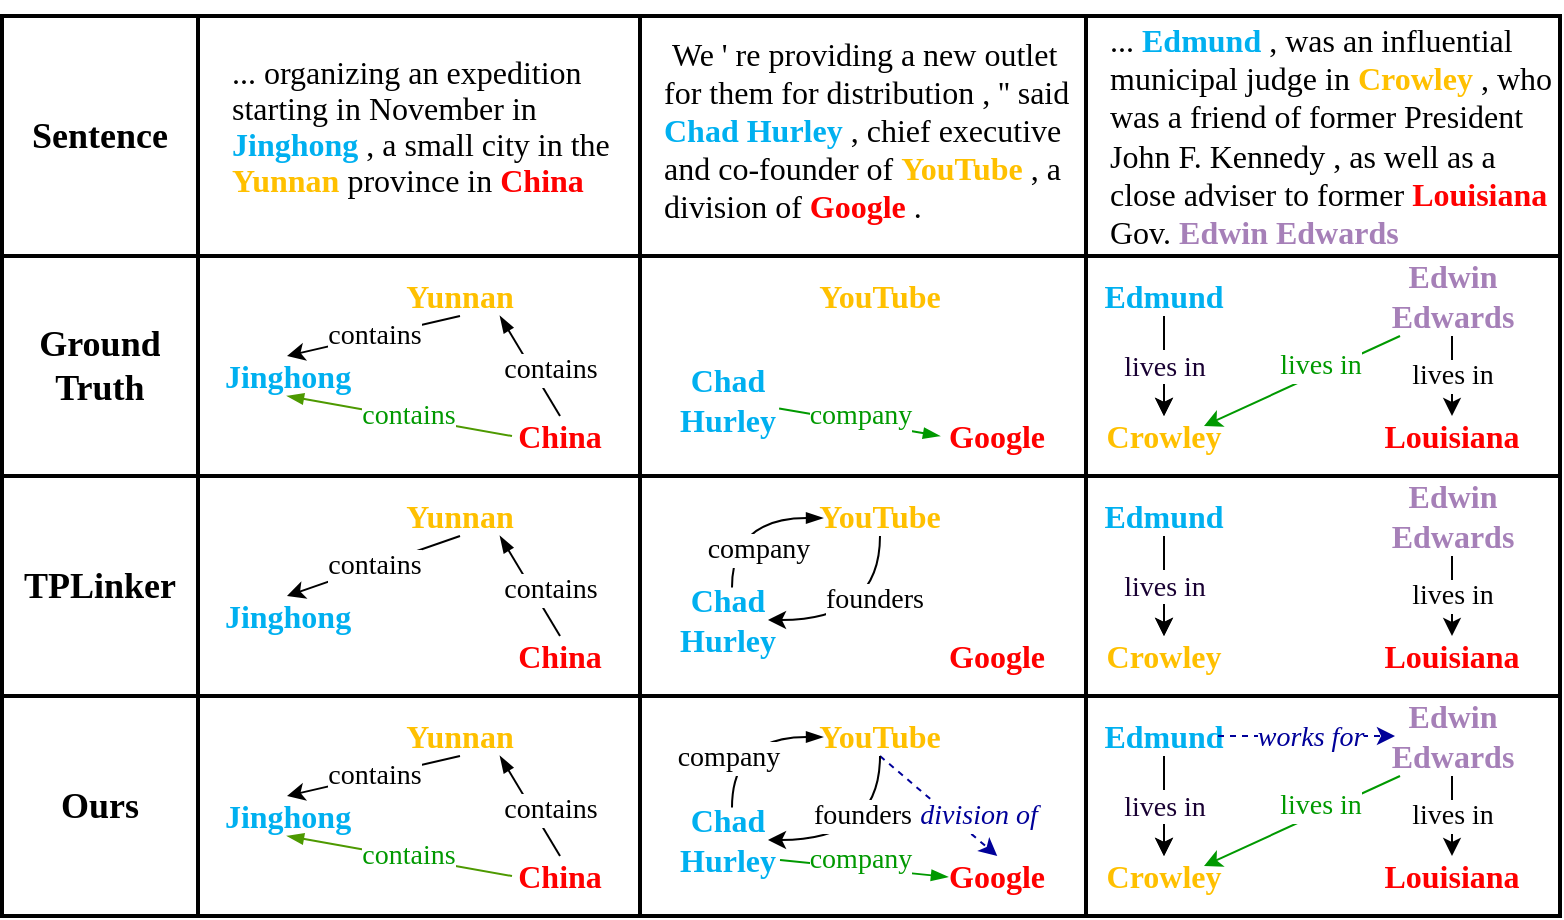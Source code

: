 <mxfile version="13.10.1" type="github">
  <diagram id="5vpmCnWidM8x6iWcZ2X5" name="Page-1">
    <mxGraphModel dx="870" dy="627" grid="1" gridSize="10" guides="1" tooltips="1" connect="1" arrows="1" fold="1" page="1" pageScale="1" pageWidth="827" pageHeight="1169" background="none" math="0" shadow="0">
      <root>
        <mxCell id="0" />
        <mxCell id="1" parent="0" />
        <mxCell id="fM8OL-0WpngBRwXDm8zp-1" value="" style="shape=table;html=1;whiteSpace=wrap;startSize=0;container=1;collapsible=0;childLayout=tableLayout;strokeWidth=2;perimeterSpacing=1;" parent="1" vertex="1">
          <mxGeometry x="31" y="30" width="779" height="450" as="geometry" />
        </mxCell>
        <mxCell id="fM8OL-0WpngBRwXDm8zp-2" value="" style="shape=partialRectangle;html=1;whiteSpace=wrap;collapsible=0;dropTarget=0;pointerEvents=0;fillColor=none;top=0;left=0;bottom=0;right=0;points=[[0,0.5],[1,0.5]];portConstraint=eastwest;spacingBottom=1;" parent="fM8OL-0WpngBRwXDm8zp-1" vertex="1">
          <mxGeometry width="779" height="120" as="geometry" />
        </mxCell>
        <mxCell id="fM8OL-0WpngBRwXDm8zp-3" value="&lt;font face=&quot;Times New Roman&quot; style=&quot;font-size: 18px&quot;&gt;&lt;b&gt;Sentence&lt;/b&gt;&lt;/font&gt;" style="shape=partialRectangle;html=1;whiteSpace=wrap;connectable=0;overflow=hidden;fillColor=none;top=0;left=0;bottom=0;right=0;" parent="fM8OL-0WpngBRwXDm8zp-2" vertex="1">
          <mxGeometry width="98" height="120" as="geometry" />
        </mxCell>
        <mxCell id="fM8OL-0WpngBRwXDm8zp-4" value="&lt;p style=&quot;line-height: normal ; margin: 0pt 0in ; text-indent: 0in ; direction: ltr ; unicode-bidi: embed ; word-break: normal ; font-size: 16px&quot;&gt;&lt;span style=&quot;font-size: 16px ; font-family: &amp;#34;times new roman&amp;#34; ; text-indent: 0in&quot;&gt;... organizing an expedition&lt;/span&gt;&lt;span style=&quot;font-family: &amp;#34;times new roman&amp;#34; ; font-size: 16px ; text-indent: 0in&quot;&gt;&amp;nbsp;&lt;br&gt;&lt;/span&gt;&lt;font style=&quot;font-size: 16px&quot; face=&quot;Times New Roman&quot;&gt;&lt;span&gt;starting in November in&amp;nbsp;&lt;br&gt;&lt;/span&gt;&lt;/font&gt;&lt;font style=&quot;font-size: 16px&quot; face=&quot;Times New Roman&quot;&gt;&lt;span style=&quot;color: rgb(0 , 176 , 240) ; font-weight: bold&quot;&gt;Jinghong&lt;/span&gt;&lt;span&gt; , a small city in the &lt;/span&gt;&lt;span style=&quot;color: rgb(255 , 192 , 0) ; font-weight: bold&quot;&gt;Yunnan&lt;/span&gt;&lt;span&gt; province in &lt;/span&gt;&lt;span style=&quot;color: red ; font-weight: bold&quot;&gt;China&lt;/span&gt;&lt;/font&gt;&lt;/p&gt;" style="shape=partialRectangle;html=1;whiteSpace=wrap;connectable=0;overflow=hidden;top=0;left=0;bottom=0;right=0;spacingLeft=15;fillColor=none;spacing=2;strokeWidth=1;align=left;spacingTop=-10;" parent="fM8OL-0WpngBRwXDm8zp-2" vertex="1">
          <mxGeometry x="98" width="221" height="120" as="geometry" />
        </mxCell>
        <mxCell id="fM8OL-0WpngBRwXDm8zp-5" value="&lt;p style=&quot;font-size: 16px&quot;&gt;&lt;span style=&quot;font-family: &amp;#34;times new roman&amp;#34;&quot;&gt;&amp;nbsp;We &#39; re providing a new outlet for them for distribution , &#39;&#39; said &lt;/span&gt;&lt;font color=&quot;#00b0f0&quot; style=&quot;font-size: 16px ; font-family: &amp;#34;times new roman&amp;#34;&quot;&gt;&lt;b&gt;Chad Hurley&lt;/b&gt;&lt;/font&gt;&lt;span style=&quot;font-family: &amp;#34;times new roman&amp;#34;&quot;&gt; , chief executive and co-founder of &lt;/span&gt;&lt;b style=&quot;font-family: &amp;#34;times new roman&amp;#34;&quot;&gt;&lt;font color=&quot;#ffc000&quot; style=&quot;font-size: 16px&quot;&gt;YouTube&lt;/font&gt;&lt;/b&gt;&lt;span style=&quot;font-family: &amp;#34;times new roman&amp;#34;&quot;&gt; , a division of &lt;/span&gt;&lt;b style=&quot;font-family: &amp;#34;times new roman&amp;#34;&quot;&gt;&lt;font color=&quot;#ff0000&quot; style=&quot;font-size: 16px&quot;&gt;Google&lt;/font&gt;&lt;/b&gt;&lt;span style=&quot;font-family: &amp;#34;times new roman&amp;#34;&quot;&gt; .&lt;/span&gt;&lt;/p&gt;" style="shape=partialRectangle;html=1;whiteSpace=wrap;connectable=0;overflow=hidden;fillColor=none;top=0;left=0;bottom=0;right=0;align=left;spacingLeft=10;spacingRight=0;spacingBottom=7;spacingTop=-9;" parent="fM8OL-0WpngBRwXDm8zp-2" vertex="1">
          <mxGeometry x="319" width="223" height="120" as="geometry" />
        </mxCell>
        <mxCell id="fM8OL-0WpngBRwXDm8zp-6" value="&lt;font face=&quot;Times New Roman&quot; style=&quot;font-size: 16px&quot;&gt;... &lt;font color=&quot;#00b0f0&quot; style=&quot;font-size: 16px&quot;&gt;&lt;b&gt;Edmund&lt;/b&gt;&lt;/font&gt; , was an influential municipal judge in &lt;b&gt;&lt;font color=&quot;#ffc000&quot; style=&quot;font-size: 16px&quot;&gt;Crowley&lt;/font&gt;&lt;/b&gt; , who was a friend of former President John F. Kennedy , as well as a close adviser to former &lt;font color=&quot;#ff0000&quot; style=&quot;font-size: 16px&quot;&gt;&lt;b&gt;Louisiana&lt;/b&gt;&lt;/font&gt; Gov. &lt;font color=&quot;#a680b8&quot; style=&quot;font-size: 16px&quot;&gt;&lt;b&gt;Edwin Edwards&lt;/b&gt;&lt;/font&gt;&lt;/font&gt;" style="shape=partialRectangle;html=1;whiteSpace=wrap;connectable=0;overflow=hidden;fillColor=none;top=0;left=0;bottom=0;right=0;align=left;spacingLeft=10;" parent="fM8OL-0WpngBRwXDm8zp-2" vertex="1">
          <mxGeometry x="542" width="237" height="120" as="geometry" />
        </mxCell>
        <mxCell id="fM8OL-0WpngBRwXDm8zp-7" value="" style="shape=partialRectangle;html=1;whiteSpace=wrap;collapsible=0;dropTarget=0;pointerEvents=0;fillColor=none;top=0;left=0;bottom=0;right=0;points=[[0,0.5],[1,0.5]];portConstraint=eastwest;" parent="fM8OL-0WpngBRwXDm8zp-1" vertex="1">
          <mxGeometry y="120" width="779" height="110" as="geometry" />
        </mxCell>
        <mxCell id="fM8OL-0WpngBRwXDm8zp-8" value="&lt;b&gt;&lt;font face=&quot;Times New Roman&quot; style=&quot;font-size: 18px&quot;&gt;Ground&lt;br&gt;Truth&lt;/font&gt;&lt;/b&gt;" style="shape=partialRectangle;html=1;whiteSpace=wrap;connectable=0;overflow=hidden;fillColor=none;top=0;left=0;bottom=0;right=0;" parent="fM8OL-0WpngBRwXDm8zp-7" vertex="1">
          <mxGeometry width="98" height="110" as="geometry" />
        </mxCell>
        <mxCell id="fM8OL-0WpngBRwXDm8zp-9" value="" style="shape=partialRectangle;html=1;whiteSpace=wrap;connectable=0;overflow=hidden;fillColor=none;top=0;left=0;bottom=0;right=0;" parent="fM8OL-0WpngBRwXDm8zp-7" vertex="1">
          <mxGeometry x="98" width="221" height="110" as="geometry" />
        </mxCell>
        <mxCell id="fM8OL-0WpngBRwXDm8zp-10" value="" style="shape=partialRectangle;html=1;whiteSpace=wrap;connectable=0;overflow=hidden;fillColor=none;top=0;left=0;bottom=0;right=0;" parent="fM8OL-0WpngBRwXDm8zp-7" vertex="1">
          <mxGeometry x="319" width="223" height="110" as="geometry" />
        </mxCell>
        <mxCell id="fM8OL-0WpngBRwXDm8zp-11" value="" style="shape=partialRectangle;html=1;whiteSpace=wrap;connectable=0;overflow=hidden;fillColor=none;top=0;left=0;bottom=0;right=0;" parent="fM8OL-0WpngBRwXDm8zp-7" vertex="1">
          <mxGeometry x="542" width="237" height="110" as="geometry" />
        </mxCell>
        <mxCell id="fM8OL-0WpngBRwXDm8zp-12" value="" style="shape=partialRectangle;html=1;whiteSpace=wrap;collapsible=0;dropTarget=0;pointerEvents=0;fillColor=none;top=0;left=0;bottom=0;right=0;points=[[0,0.5],[1,0.5]];portConstraint=eastwest;" parent="fM8OL-0WpngBRwXDm8zp-1" vertex="1">
          <mxGeometry y="230" width="779" height="110" as="geometry" />
        </mxCell>
        <mxCell id="fM8OL-0WpngBRwXDm8zp-13" value="&lt;font style=&quot;font-size: 18px&quot; face=&quot;Times New Roman&quot;&gt;&lt;b&gt;TPLinker&lt;/b&gt;&lt;/font&gt;" style="shape=partialRectangle;html=1;whiteSpace=wrap;connectable=0;overflow=hidden;fillColor=none;top=0;left=0;bottom=0;right=0;" parent="fM8OL-0WpngBRwXDm8zp-12" vertex="1">
          <mxGeometry width="98" height="110" as="geometry" />
        </mxCell>
        <mxCell id="fM8OL-0WpngBRwXDm8zp-14" value="" style="shape=partialRectangle;html=1;whiteSpace=wrap;connectable=0;overflow=hidden;fillColor=none;top=0;left=0;bottom=0;right=0;" parent="fM8OL-0WpngBRwXDm8zp-12" vertex="1">
          <mxGeometry x="98" width="221" height="110" as="geometry" />
        </mxCell>
        <mxCell id="fM8OL-0WpngBRwXDm8zp-15" value="" style="shape=partialRectangle;html=1;whiteSpace=wrap;connectable=0;overflow=hidden;fillColor=none;top=0;left=0;bottom=0;right=0;" parent="fM8OL-0WpngBRwXDm8zp-12" vertex="1">
          <mxGeometry x="319" width="223" height="110" as="geometry" />
        </mxCell>
        <mxCell id="fM8OL-0WpngBRwXDm8zp-16" value="" style="shape=partialRectangle;html=1;whiteSpace=wrap;connectable=0;overflow=hidden;fillColor=none;top=0;left=0;bottom=0;right=0;" parent="fM8OL-0WpngBRwXDm8zp-12" vertex="1">
          <mxGeometry x="542" width="237" height="110" as="geometry" />
        </mxCell>
        <mxCell id="fM8OL-0WpngBRwXDm8zp-17" value="" style="shape=partialRectangle;html=1;whiteSpace=wrap;collapsible=0;dropTarget=0;pointerEvents=0;fillColor=none;top=0;left=0;bottom=0;right=0;points=[[0,0.5],[1,0.5]];portConstraint=eastwest;" parent="fM8OL-0WpngBRwXDm8zp-1" vertex="1">
          <mxGeometry y="340" width="779" height="110" as="geometry" />
        </mxCell>
        <mxCell id="fM8OL-0WpngBRwXDm8zp-18" value="&lt;p&gt;&lt;font face=&quot;Times New Roman&quot; size=&quot;1&quot;&gt;&lt;b style=&quot;font-size: 18px&quot;&gt;Ours&lt;/b&gt;&lt;/font&gt;&lt;/p&gt;" style="shape=partialRectangle;html=1;whiteSpace=wrap;connectable=0;overflow=hidden;fillColor=none;top=0;left=0;bottom=0;right=0;" parent="fM8OL-0WpngBRwXDm8zp-17" vertex="1">
          <mxGeometry width="98" height="110" as="geometry" />
        </mxCell>
        <mxCell id="fM8OL-0WpngBRwXDm8zp-19" value="" style="shape=partialRectangle;html=1;whiteSpace=wrap;connectable=0;overflow=hidden;fillColor=none;top=0;left=0;bottom=0;right=0;" parent="fM8OL-0WpngBRwXDm8zp-17" vertex="1">
          <mxGeometry x="98" width="221" height="110" as="geometry" />
        </mxCell>
        <mxCell id="fM8OL-0WpngBRwXDm8zp-20" value="" style="shape=partialRectangle;html=1;whiteSpace=wrap;connectable=0;overflow=hidden;fillColor=none;top=0;left=0;bottom=0;right=0;" parent="fM8OL-0WpngBRwXDm8zp-17" vertex="1">
          <mxGeometry x="319" width="223" height="110" as="geometry" />
        </mxCell>
        <mxCell id="fM8OL-0WpngBRwXDm8zp-21" value="" style="shape=partialRectangle;html=1;whiteSpace=wrap;connectable=0;overflow=hidden;fillColor=none;top=0;left=0;bottom=0;right=0;" parent="fM8OL-0WpngBRwXDm8zp-17" vertex="1">
          <mxGeometry x="542" width="237" height="110" as="geometry" />
        </mxCell>
        <mxCell id="2NpfUJ0VDnkzOH738Le0-184" value="&lt;span style=&quot;color: rgb(0 , 176 , 240) ; font-family: &amp;#34;times new roman&amp;#34; ; font-weight: 700 ; text-align: left&quot;&gt;&lt;font style=&quot;font-size: 16px&quot;&gt;Chad Hurley&lt;/font&gt;&lt;/span&gt;" style="text;html=1;strokeColor=none;fillColor=none;align=center;verticalAlign=middle;whiteSpace=wrap;rounded=0;" parent="1" vertex="1">
          <mxGeometry x="374" y="322" width="40" height="20" as="geometry" />
        </mxCell>
        <mxCell id="2NpfUJ0VDnkzOH738Le0-185" value="" style="endArrow=none;html=1;startArrow=blockThin;startFill=1;endFill=0;edgeStyle=orthogonalEdgeStyle;curved=1;entryX=0.55;entryY=-0.31;entryDx=0;entryDy=0;entryPerimeter=0;exitX=-0.212;exitY=0.55;exitDx=0;exitDy=0;exitPerimeter=0;" parent="1" source="2NpfUJ0VDnkzOH738Le0-188" target="2NpfUJ0VDnkzOH738Le0-184" edge="1">
          <mxGeometry width="50" height="50" relative="1" as="geometry">
            <mxPoint x="430" y="280" as="sourcePoint" />
            <mxPoint x="386.25" y="380" as="targetPoint" />
          </mxGeometry>
        </mxCell>
        <mxCell id="2NpfUJ0VDnkzOH738Le0-186" value="&lt;font face=&quot;Times New Roman&quot; style=&quot;font-size: 14px&quot;&gt;company&lt;/font&gt;" style="edgeLabel;html=1;align=center;verticalAlign=middle;resizable=0;points=[];" parent="2NpfUJ0VDnkzOH738Le0-185" vertex="1" connectable="0">
          <mxGeometry x="0.37" y="-2" relative="1" as="geometry">
            <mxPoint x="14.98" y="6" as="offset" />
          </mxGeometry>
        </mxCell>
        <mxCell id="2NpfUJ0VDnkzOH738Le0-495" style="edgeStyle=orthogonalEdgeStyle;rounded=0;orthogonalLoop=1;jettySize=auto;html=1;exitX=0.5;exitY=1;exitDx=0;exitDy=0;entryX=1;entryY=0.5;entryDx=0;entryDy=0;strokeColor=#000000;fontFamily=Times New Roman;fontColor=#009900;curved=1;" parent="1" source="2NpfUJ0VDnkzOH738Le0-188" target="2NpfUJ0VDnkzOH738Le0-184" edge="1">
          <mxGeometry relative="1" as="geometry" />
        </mxCell>
        <mxCell id="2NpfUJ0VDnkzOH738Le0-496" value="&lt;font color=&quot;#000000&quot; style=&quot;font-size: 14px&quot;&gt;founders&lt;/font&gt;" style="edgeLabel;html=1;align=center;verticalAlign=middle;resizable=0;points=[];fontFamily=Times New Roman;fontColor=#009900;" parent="2NpfUJ0VDnkzOH738Le0-495" vertex="1" connectable="0">
          <mxGeometry x="0.151" y="-10" relative="1" as="geometry">
            <mxPoint x="11.2" as="offset" />
          </mxGeometry>
        </mxCell>
        <mxCell id="2NpfUJ0VDnkzOH738Le0-188" value="&lt;span style=&quot;color: rgb(255 , 192 , 0) ; font-family: &amp;#34;times new roman&amp;#34; ; font-weight: 700 ; text-align: left&quot;&gt;&lt;font style=&quot;font-size: 16px&quot;&gt;YouTube&lt;/font&gt;&lt;/span&gt;" style="text;html=1;strokeColor=none;fillColor=none;align=center;verticalAlign=middle;whiteSpace=wrap;rounded=0;" parent="1" vertex="1">
          <mxGeometry x="450" y="270" width="40" height="20" as="geometry" />
        </mxCell>
        <mxCell id="2NpfUJ0VDnkzOH738Le0-193" value="&lt;span style=&quot;color: rgb(255 , 0 , 0) ; font-family: &amp;#34;times new roman&amp;#34; ; font-weight: 700 ; text-align: left&quot;&gt;&lt;font style=&quot;font-size: 16px&quot;&gt;Google&lt;/font&gt;&lt;/span&gt;" style="text;html=1;strokeColor=none;fillColor=none;align=center;verticalAlign=middle;whiteSpace=wrap;rounded=0;" parent="1" vertex="1">
          <mxGeometry x="510" y="340" width="37.25" height="20" as="geometry" />
        </mxCell>
        <mxCell id="2NpfUJ0VDnkzOH738Le0-368" value="&lt;font size=&quot;1&quot;&gt;&lt;i style=&quot;font-size: 14px&quot;&gt;division of&lt;/i&gt;&lt;/font&gt;" style="rounded=0;orthogonalLoop=1;jettySize=auto;html=1;exitX=0.5;exitY=1;exitDx=0;exitDy=0;entryX=0.5;entryY=0;entryDx=0;entryDy=0;fontFamily=Times New Roman;dashed=1;strokeColor=#000099;fontColor=#000099;" parent="1" source="wmKxRn-xDmoYcVnPfhUS-15" target="2NpfUJ0VDnkzOH738Le0-381" edge="1">
          <mxGeometry x="0.493" y="10" relative="1" as="geometry">
            <mxPoint x="470" y="400" as="sourcePoint" />
            <mxPoint x="-1" as="offset" />
          </mxGeometry>
        </mxCell>
        <mxCell id="2NpfUJ0VDnkzOH738Le0-379" value="" style="endArrow=none;html=1;startArrow=blockThin;startFill=1;endFill=0;rounded=1;exitX=-0.161;exitY=0.525;exitDx=0;exitDy=0;exitPerimeter=0;strokeColor=#009900;" parent="1" source="2NpfUJ0VDnkzOH738Le0-381" edge="1">
          <mxGeometry width="50" height="50" relative="1" as="geometry">
            <mxPoint x="511" y="510" as="sourcePoint" />
            <mxPoint x="420" y="452" as="targetPoint" />
          </mxGeometry>
        </mxCell>
        <mxCell id="2NpfUJ0VDnkzOH738Le0-380" value="&lt;font face=&quot;Times New Roman&quot; color=&quot;#009900&quot; style=&quot;font-size: 14px&quot;&gt;company&lt;/font&gt;" style="edgeLabel;html=1;align=center;verticalAlign=middle;resizable=0;points=[];fontColor=#000000;" parent="2NpfUJ0VDnkzOH738Le0-379" vertex="1" connectable="0">
          <mxGeometry x="0.257" y="-4" relative="1" as="geometry">
            <mxPoint x="8.33" y="0.82" as="offset" />
          </mxGeometry>
        </mxCell>
        <mxCell id="2NpfUJ0VDnkzOH738Le0-381" value="&lt;span style=&quot;color: rgb(255 , 0 , 0) ; font-family: &amp;#34;times new roman&amp;#34; ; font-weight: 700 ; text-align: left&quot;&gt;&lt;font style=&quot;font-size: 16px&quot;&gt;Google&lt;/font&gt;&lt;/span&gt;" style="text;html=1;strokeColor=none;fillColor=none;align=center;verticalAlign=middle;whiteSpace=wrap;rounded=0;" parent="1" vertex="1">
          <mxGeometry x="510" y="450" width="37.25" height="20" as="geometry" />
        </mxCell>
        <mxCell id="2NpfUJ0VDnkzOH738Le0-391" value="&lt;span style=&quot;color: rgb(0 , 176 , 240) ; font-family: &amp;#34;times new roman&amp;#34; ; font-weight: 700 ; text-align: left&quot;&gt;&lt;font style=&quot;font-size: 16px&quot;&gt;Chad Hurley&lt;/font&gt;&lt;/span&gt;" style="text;html=1;strokeColor=none;fillColor=none;align=center;verticalAlign=middle;whiteSpace=wrap;rounded=0;" parent="1" vertex="1">
          <mxGeometry x="374" y="212" width="40" height="20" as="geometry" />
        </mxCell>
        <mxCell id="2NpfUJ0VDnkzOH738Le0-392" value="&lt;span style=&quot;color: rgb(255 , 192 , 0) ; font-family: &amp;#34;times new roman&amp;#34; ; font-weight: 700 ; text-align: left&quot;&gt;&lt;font style=&quot;font-size: 16px&quot;&gt;YouTube&lt;/font&gt;&lt;/span&gt;" style="text;html=1;strokeColor=none;fillColor=none;align=center;verticalAlign=middle;whiteSpace=wrap;rounded=0;" parent="1" vertex="1">
          <mxGeometry x="450" y="160" width="40" height="20" as="geometry" />
        </mxCell>
        <mxCell id="2NpfUJ0VDnkzOH738Le0-393" value="" style="endArrow=none;html=1;startArrow=blockThin;startFill=1;endFill=0;rounded=1;strokeColor=#009900;entryX=1.139;entryY=0.715;entryDx=0;entryDy=0;entryPerimeter=0;" parent="1" target="2NpfUJ0VDnkzOH738Le0-391" edge="1">
          <mxGeometry width="50" height="50" relative="1" as="geometry">
            <mxPoint x="500" y="240" as="sourcePoint" />
            <mxPoint x="400" y="302" as="targetPoint" />
          </mxGeometry>
        </mxCell>
        <mxCell id="2NpfUJ0VDnkzOH738Le0-394" value="&lt;font face=&quot;Times New Roman&quot; color=&quot;#009900&quot; style=&quot;font-size: 14px&quot;&gt;company&lt;/font&gt;" style="edgeLabel;html=1;align=center;verticalAlign=middle;resizable=0;points=[];fontColor=#000000;" parent="2NpfUJ0VDnkzOH738Le0-393" vertex="1" connectable="0">
          <mxGeometry x="0.257" y="-4" relative="1" as="geometry">
            <mxPoint x="9.75" y="1.9" as="offset" />
          </mxGeometry>
        </mxCell>
        <mxCell id="2NpfUJ0VDnkzOH738Le0-395" value="&lt;span style=&quot;color: rgb(255 , 0 , 0) ; font-family: &amp;#34;times new roman&amp;#34; ; font-weight: 700 ; text-align: left&quot;&gt;&lt;font style=&quot;font-size: 16px&quot;&gt;Google&lt;/font&gt;&lt;/span&gt;" style="text;html=1;strokeColor=none;fillColor=none;align=center;verticalAlign=middle;whiteSpace=wrap;rounded=0;" parent="1" vertex="1">
          <mxGeometry x="510" y="230" width="37.25" height="20" as="geometry" />
        </mxCell>
        <mxCell id="2NpfUJ0VDnkzOH738Le0-404" value="&lt;span style=&quot;color: rgb(0 , 176 , 240) ; font-family: &amp;#34;times new roman&amp;#34; ; font-weight: 700 ; text-align: left&quot;&gt;&lt;font style=&quot;font-size: 16px&quot;&gt;Jinghong&lt;/font&gt;&lt;/span&gt;" style="text;html=1;strokeColor=none;fillColor=none;align=center;verticalAlign=middle;whiteSpace=wrap;rounded=0;" parent="1" vertex="1">
          <mxGeometry x="153.5" y="200" width="40" height="20" as="geometry" />
        </mxCell>
        <mxCell id="2NpfUJ0VDnkzOH738Le0-416" value="&lt;font color=&quot;#000000&quot; style=&quot;font-size: 14px&quot;&gt;contains&lt;/font&gt;" style="rounded=0;orthogonalLoop=1;jettySize=auto;html=1;exitX=0.5;exitY=1;exitDx=0;exitDy=0;entryX=0.5;entryY=0;entryDx=0;entryDy=0;fontFamily=Times New Roman;fontColor=#009900;" parent="1" source="2NpfUJ0VDnkzOH738Le0-407" target="2NpfUJ0VDnkzOH738Le0-404" edge="1">
          <mxGeometry relative="1" as="geometry" />
        </mxCell>
        <mxCell id="2NpfUJ0VDnkzOH738Le0-407" value="&lt;span style=&quot;color: rgb(255 , 192 , 0) ; font-family: &amp;#34;times new roman&amp;#34; ; font-weight: 700 ; text-align: left&quot;&gt;&lt;font style=&quot;font-size: 16px&quot;&gt;Yunnan&lt;/font&gt;&lt;/span&gt;" style="text;html=1;strokeColor=none;fillColor=none;align=center;verticalAlign=middle;whiteSpace=wrap;rounded=0;fontSize=14;" parent="1" vertex="1">
          <mxGeometry x="240" y="160" width="40" height="20" as="geometry" />
        </mxCell>
        <mxCell id="2NpfUJ0VDnkzOH738Le0-408" value="" style="endArrow=none;html=1;startArrow=blockThin;startFill=1;endFill=0;rounded=1;exitX=1;exitY=1;exitDx=0;exitDy=0;entryX=0.5;entryY=0;entryDx=0;entryDy=0;" parent="1" source="2NpfUJ0VDnkzOH738Le0-407" target="2NpfUJ0VDnkzOH738Le0-410" edge="1">
          <mxGeometry width="50" height="50" relative="1" as="geometry">
            <mxPoint x="255.25" y="260" as="sourcePoint" />
            <mxPoint x="305.25" y="210" as="targetPoint" />
          </mxGeometry>
        </mxCell>
        <mxCell id="2NpfUJ0VDnkzOH738Le0-409" value="&lt;font face=&quot;Times New Roman&quot; style=&quot;font-size: 14px&quot;&gt;contains&lt;/font&gt;" style="edgeLabel;html=1;align=center;verticalAlign=middle;resizable=0;points=[];" parent="2NpfUJ0VDnkzOH738Le0-408" vertex="1" connectable="0">
          <mxGeometry x="0.223" y="8" relative="1" as="geometry">
            <mxPoint as="offset" />
          </mxGeometry>
        </mxCell>
        <mxCell id="2NpfUJ0VDnkzOH738Le0-410" value="&lt;span style=&quot;color: rgb(255 , 0 , 0) ; font-family: &amp;#34;times new roman&amp;#34; ; font-weight: 700 ; text-align: left&quot;&gt;&lt;font style=&quot;font-size: 16px&quot;&gt;China&lt;/font&gt;&lt;/span&gt;" style="text;html=1;strokeColor=none;fillColor=none;align=center;verticalAlign=middle;whiteSpace=wrap;rounded=0;" parent="1" vertex="1">
          <mxGeometry x="290" y="230" width="40" height="20" as="geometry" />
        </mxCell>
        <mxCell id="2NpfUJ0VDnkzOH738Le0-428" value="" style="shape=partialRectangle;html=1;whiteSpace=wrap;connectable=0;overflow=hidden;fillColor=none;top=0;left=0;bottom=0;right=0;" parent="1" vertex="1">
          <mxGeometry x="36.75" y="275" width="98" height="115" as="geometry" />
        </mxCell>
        <mxCell id="2NpfUJ0VDnkzOH738Le0-477" value="&lt;span style=&quot;color: rgb(0 , 176 , 240) ; font-family: &amp;#34;times new roman&amp;#34; ; font-weight: 700 ; text-align: left&quot;&gt;&lt;font style=&quot;font-size: 16px&quot;&gt;Jinghong&lt;/font&gt;&lt;/span&gt;" style="text;html=1;strokeColor=none;fillColor=none;align=center;verticalAlign=middle;whiteSpace=wrap;rounded=0;" parent="1" vertex="1">
          <mxGeometry x="153.5" y="420" width="40" height="20" as="geometry" />
        </mxCell>
        <mxCell id="2NpfUJ0VDnkzOH738Le0-478" value="&lt;font color=&quot;#000000&quot; style=&quot;font-size: 14px&quot;&gt;contains&lt;/font&gt;" style="rounded=0;orthogonalLoop=1;jettySize=auto;html=1;exitX=0.5;exitY=1;exitDx=0;exitDy=0;entryX=0.5;entryY=0;entryDx=0;entryDy=0;fontFamily=Times New Roman;fontColor=#009900;" parent="1" source="2NpfUJ0VDnkzOH738Le0-479" target="2NpfUJ0VDnkzOH738Le0-477" edge="1">
          <mxGeometry relative="1" as="geometry" />
        </mxCell>
        <mxCell id="2NpfUJ0VDnkzOH738Le0-479" value="&lt;span style=&quot;color: rgb(255 , 192 , 0) ; font-family: &amp;#34;times new roman&amp;#34; ; font-weight: 700 ; text-align: left&quot;&gt;&lt;font style=&quot;font-size: 16px&quot;&gt;Yunnan&lt;/font&gt;&lt;/span&gt;" style="text;html=1;strokeColor=none;fillColor=none;align=center;verticalAlign=middle;whiteSpace=wrap;rounded=0;" parent="1" vertex="1">
          <mxGeometry x="240" y="380" width="40" height="20" as="geometry" />
        </mxCell>
        <mxCell id="2NpfUJ0VDnkzOH738Le0-480" value="" style="endArrow=none;html=1;startArrow=blockThin;startFill=1;endFill=0;rounded=1;exitX=1;exitY=1;exitDx=0;exitDy=0;entryX=0.5;entryY=0;entryDx=0;entryDy=0;" parent="1" source="2NpfUJ0VDnkzOH738Le0-479" target="2NpfUJ0VDnkzOH738Le0-482" edge="1">
          <mxGeometry width="50" height="50" relative="1" as="geometry">
            <mxPoint x="255.25" y="490" as="sourcePoint" />
            <mxPoint x="305.25" y="440" as="targetPoint" />
          </mxGeometry>
        </mxCell>
        <mxCell id="2NpfUJ0VDnkzOH738Le0-481" value="&lt;font face=&quot;Times New Roman&quot; style=&quot;font-size: 14px&quot;&gt;contains&lt;/font&gt;" style="edgeLabel;html=1;align=center;verticalAlign=middle;resizable=0;points=[];" parent="2NpfUJ0VDnkzOH738Le0-480" vertex="1" connectable="0">
          <mxGeometry x="0.223" y="8" relative="1" as="geometry">
            <mxPoint as="offset" />
          </mxGeometry>
        </mxCell>
        <mxCell id="2NpfUJ0VDnkzOH738Le0-482" value="&lt;span style=&quot;color: rgb(255 , 0 , 0) ; font-family: &amp;#34;times new roman&amp;#34; ; font-weight: 700 ; text-align: left&quot;&gt;&lt;font style=&quot;font-size: 16px&quot;&gt;China&lt;/font&gt;&lt;/span&gt;" style="text;html=1;strokeColor=none;fillColor=none;align=center;verticalAlign=middle;whiteSpace=wrap;rounded=0;" parent="1" vertex="1">
          <mxGeometry x="290" y="450" width="40" height="20" as="geometry" />
        </mxCell>
        <mxCell id="2NpfUJ0VDnkzOH738Le0-483" value="" style="endArrow=none;html=1;startArrow=blockThin;startFill=1;endFill=0;rounded=1;strokeColor=#4D9900;exitX=0.5;exitY=1;exitDx=0;exitDy=0;" parent="1" source="2NpfUJ0VDnkzOH738Le0-477" edge="1">
          <mxGeometry width="50" height="50" relative="1" as="geometry">
            <mxPoint x="142.75" y="485" as="sourcePoint" />
            <mxPoint x="286" y="460" as="targetPoint" />
          </mxGeometry>
        </mxCell>
        <mxCell id="2NpfUJ0VDnkzOH738Le0-484" value="&lt;font color=&quot;#009900&quot; face=&quot;Times New Roman&quot; style=&quot;font-size: 14px&quot;&gt;contains&lt;/font&gt;" style="edgeLabel;html=1;align=center;verticalAlign=middle;resizable=0;points=[];" parent="2NpfUJ0VDnkzOH738Le0-483" vertex="1" connectable="0">
          <mxGeometry x="0.37" y="-2" relative="1" as="geometry">
            <mxPoint x="-16.73" y="-5.69" as="offset" />
          </mxGeometry>
        </mxCell>
        <mxCell id="2NpfUJ0VDnkzOH738Le0-487" value="&lt;span style=&quot;color: rgb(0 , 176 , 240) ; font-family: &amp;#34;times new roman&amp;#34; ; font-weight: 700 ; text-align: left&quot;&gt;&lt;font style=&quot;font-size: 16px&quot;&gt;Jinghong&lt;/font&gt;&lt;/span&gt;" style="text;html=1;strokeColor=none;fillColor=none;align=center;verticalAlign=middle;whiteSpace=wrap;rounded=0;" parent="1" vertex="1">
          <mxGeometry x="153.5" y="320" width="40" height="20" as="geometry" />
        </mxCell>
        <mxCell id="2NpfUJ0VDnkzOH738Le0-488" value="&lt;font color=&quot;#000000&quot; style=&quot;font-size: 14px&quot;&gt;contains&lt;/font&gt;" style="rounded=0;orthogonalLoop=1;jettySize=auto;html=1;exitX=0.5;exitY=1;exitDx=0;exitDy=0;entryX=0.5;entryY=0;entryDx=0;entryDy=0;fontFamily=Times New Roman;fontColor=#009900;" parent="1" source="2NpfUJ0VDnkzOH738Le0-489" target="2NpfUJ0VDnkzOH738Le0-487" edge="1">
          <mxGeometry relative="1" as="geometry" />
        </mxCell>
        <mxCell id="2NpfUJ0VDnkzOH738Le0-489" value="&lt;span style=&quot;color: rgb(255 , 192 , 0) ; font-family: &amp;#34;times new roman&amp;#34; ; font-weight: 700 ; text-align: left&quot;&gt;&lt;font style=&quot;font-size: 16px&quot;&gt;Yunnan&lt;/font&gt;&lt;/span&gt;" style="text;html=1;strokeColor=none;fillColor=none;align=center;verticalAlign=middle;whiteSpace=wrap;rounded=0;" parent="1" vertex="1">
          <mxGeometry x="240" y="270" width="40" height="20" as="geometry" />
        </mxCell>
        <mxCell id="2NpfUJ0VDnkzOH738Le0-490" value="" style="endArrow=none;html=1;startArrow=blockThin;startFill=1;endFill=0;rounded=1;exitX=1;exitY=1;exitDx=0;exitDy=0;entryX=0.5;entryY=0;entryDx=0;entryDy=0;" parent="1" source="2NpfUJ0VDnkzOH738Le0-489" target="2NpfUJ0VDnkzOH738Le0-492" edge="1">
          <mxGeometry width="50" height="50" relative="1" as="geometry">
            <mxPoint x="255.25" y="380" as="sourcePoint" />
            <mxPoint x="305.25" y="330" as="targetPoint" />
          </mxGeometry>
        </mxCell>
        <mxCell id="2NpfUJ0VDnkzOH738Le0-491" value="&lt;font face=&quot;Times New Roman&quot; style=&quot;font-size: 14px&quot;&gt;contains&lt;/font&gt;" style="edgeLabel;html=1;align=center;verticalAlign=middle;resizable=0;points=[];" parent="2NpfUJ0VDnkzOH738Le0-490" vertex="1" connectable="0">
          <mxGeometry x="0.223" y="8" relative="1" as="geometry">
            <mxPoint as="offset" />
          </mxGeometry>
        </mxCell>
        <mxCell id="2NpfUJ0VDnkzOH738Le0-492" value="&lt;span style=&quot;color: rgb(255 , 0 , 0) ; font-family: &amp;#34;times new roman&amp;#34; ; font-weight: 700 ; text-align: left&quot;&gt;&lt;font style=&quot;font-size: 16px&quot;&gt;China&lt;/font&gt;&lt;/span&gt;" style="text;html=1;strokeColor=none;fillColor=none;align=center;verticalAlign=middle;whiteSpace=wrap;rounded=0;" parent="1" vertex="1">
          <mxGeometry x="290" y="340" width="40" height="20" as="geometry" />
        </mxCell>
        <mxCell id="2NpfUJ0VDnkzOH738Le0-411" value="" style="endArrow=none;html=1;startArrow=blockThin;startFill=1;endFill=0;rounded=1;strokeColor=#4D9900;exitX=0.5;exitY=1;exitDx=0;exitDy=0;startSize=6;" parent="1" source="2NpfUJ0VDnkzOH738Le0-404" edge="1">
          <mxGeometry width="50" height="50" relative="1" as="geometry">
            <mxPoint x="142.75" y="255" as="sourcePoint" />
            <mxPoint x="286" y="240" as="targetPoint" />
          </mxGeometry>
        </mxCell>
        <mxCell id="2NpfUJ0VDnkzOH738Le0-412" value="&lt;font color=&quot;#009900&quot; face=&quot;Times New Roman&quot; style=&quot;font-size: 14px&quot;&gt;contains&lt;/font&gt;" style="edgeLabel;html=1;align=center;verticalAlign=middle;resizable=0;points=[];" parent="2NpfUJ0VDnkzOH738Le0-411" vertex="1" connectable="0">
          <mxGeometry x="0.37" y="-2" relative="1" as="geometry">
            <mxPoint x="-16.73" y="-5.69" as="offset" />
          </mxGeometry>
        </mxCell>
        <mxCell id="wmKxRn-xDmoYcVnPfhUS-10" value="&lt;span style=&quot;color: rgb(0 , 176 , 240) ; font-family: &amp;#34;times new roman&amp;#34; ; font-weight: 700 ; text-align: left&quot;&gt;&lt;font style=&quot;font-size: 16px&quot;&gt;Chad Hurley&lt;/font&gt;&lt;/span&gt;" style="text;html=1;strokeColor=none;fillColor=none;align=center;verticalAlign=middle;whiteSpace=wrap;rounded=0;" vertex="1" parent="1">
          <mxGeometry x="374" y="432" width="40" height="20" as="geometry" />
        </mxCell>
        <mxCell id="wmKxRn-xDmoYcVnPfhUS-11" value="" style="endArrow=none;html=1;startArrow=blockThin;startFill=1;endFill=0;edgeStyle=orthogonalEdgeStyle;curved=1;entryX=0.55;entryY=-0.31;entryDx=0;entryDy=0;entryPerimeter=0;exitX=-0.212;exitY=0.525;exitDx=0;exitDy=0;exitPerimeter=0;" edge="1" parent="1" target="wmKxRn-xDmoYcVnPfhUS-10" source="wmKxRn-xDmoYcVnPfhUS-15">
          <mxGeometry width="50" height="50" relative="1" as="geometry">
            <mxPoint x="430" y="390" as="sourcePoint" />
            <mxPoint x="396.25" y="490" as="targetPoint" />
          </mxGeometry>
        </mxCell>
        <mxCell id="wmKxRn-xDmoYcVnPfhUS-12" value="&lt;font face=&quot;Times New Roman&quot; style=&quot;font-size: 14px&quot;&gt;company&lt;/font&gt;" style="edgeLabel;html=1;align=center;verticalAlign=middle;resizable=0;points=[];" vertex="1" connectable="0" parent="wmKxRn-xDmoYcVnPfhUS-11">
          <mxGeometry x="0.37" y="-2" relative="1" as="geometry">
            <mxPoint as="offset" />
          </mxGeometry>
        </mxCell>
        <mxCell id="wmKxRn-xDmoYcVnPfhUS-13" style="edgeStyle=orthogonalEdgeStyle;rounded=0;orthogonalLoop=1;jettySize=auto;html=1;exitX=0.5;exitY=1;exitDx=0;exitDy=0;entryX=1;entryY=0.5;entryDx=0;entryDy=0;strokeColor=#000000;fontFamily=Times New Roman;fontColor=#009900;curved=1;" edge="1" parent="1" source="wmKxRn-xDmoYcVnPfhUS-15" target="wmKxRn-xDmoYcVnPfhUS-10">
          <mxGeometry relative="1" as="geometry" />
        </mxCell>
        <mxCell id="wmKxRn-xDmoYcVnPfhUS-14" value="&lt;font color=&quot;#000000&quot; style=&quot;font-size: 14px&quot;&gt;founders&lt;/font&gt;" style="edgeLabel;html=1;align=center;verticalAlign=middle;resizable=0;points=[];fontFamily=Times New Roman;fontColor=#009900;" vertex="1" connectable="0" parent="wmKxRn-xDmoYcVnPfhUS-13">
          <mxGeometry x="0.151" y="-10" relative="1" as="geometry">
            <mxPoint x="5.5" y="-2" as="offset" />
          </mxGeometry>
        </mxCell>
        <mxCell id="wmKxRn-xDmoYcVnPfhUS-15" value="&lt;span style=&quot;color: rgb(255 , 192 , 0) ; font-family: &amp;#34;times new roman&amp;#34; ; font-weight: 700 ; text-align: left&quot;&gt;&lt;font style=&quot;font-size: 16px&quot;&gt;YouTube&lt;/font&gt;&lt;/span&gt;" style="text;html=1;strokeColor=none;fillColor=none;align=center;verticalAlign=middle;whiteSpace=wrap;rounded=0;" vertex="1" parent="1">
          <mxGeometry x="450" y="380" width="40" height="20" as="geometry" />
        </mxCell>
        <mxCell id="wmKxRn-xDmoYcVnPfhUS-45" value="" style="edgeStyle=orthogonalEdgeStyle;rounded=0;orthogonalLoop=1;jettySize=auto;html=1;exitX=0.5;exitY=1;exitDx=0;exitDy=0;entryX=0.5;entryY=0;entryDx=0;entryDy=0;strokeColor=#000000;fontColor=#00B0F0;fontFamily=Times New Roman;" edge="1" parent="1" source="wmKxRn-xDmoYcVnPfhUS-47" target="wmKxRn-xDmoYcVnPfhUS-48">
          <mxGeometry relative="1" as="geometry" />
        </mxCell>
        <mxCell id="wmKxRn-xDmoYcVnPfhUS-46" value="&lt;font color=&quot;#190033&quot; face=&quot;Times New Roman&quot;&gt;lives in&lt;/font&gt;" style="edgeStyle=orthogonalEdgeStyle;rounded=0;orthogonalLoop=1;jettySize=auto;html=1;startSize=6;fontSize=14;fontColor=#000099;" edge="1" parent="1" source="wmKxRn-xDmoYcVnPfhUS-47" target="wmKxRn-xDmoYcVnPfhUS-48">
          <mxGeometry relative="1" as="geometry" />
        </mxCell>
        <mxCell id="wmKxRn-xDmoYcVnPfhUS-47" value="&lt;b&gt;&lt;font face=&quot;Times New Roman&quot; style=&quot;font-size: 16px&quot;&gt;Edmund&lt;/font&gt;&lt;/b&gt;" style="text;html=1;strokeColor=none;fillColor=none;align=center;verticalAlign=middle;whiteSpace=wrap;rounded=0;fontColor=#00B0F0;" vertex="1" parent="1">
          <mxGeometry x="592" y="380" width="40" height="20" as="geometry" />
        </mxCell>
        <mxCell id="wmKxRn-xDmoYcVnPfhUS-48" value="&lt;font color=&quot;#ffc000&quot; face=&quot;Times New Roman&quot; size=&quot;1&quot;&gt;&lt;b style=&quot;font-size: 16px&quot;&gt;Crowley&lt;/b&gt;&lt;/font&gt;" style="text;html=1;strokeColor=none;fillColor=none;align=center;verticalAlign=middle;whiteSpace=wrap;rounded=0;fontColor=#00B0F0;" vertex="1" parent="1">
          <mxGeometry x="592" y="450" width="40" height="20" as="geometry" />
        </mxCell>
        <mxCell id="wmKxRn-xDmoYcVnPfhUS-49" value="&lt;b style=&quot;font-size: 16px&quot;&gt;&lt;font style=&quot;font-size: 16px&quot;&gt;Edwin &lt;br&gt;Edwards&lt;/font&gt;&lt;/b&gt;" style="text;html=1;strokeColor=none;fillColor=none;align=center;verticalAlign=middle;whiteSpace=wrap;rounded=0;fontFamily=Times New Roman;fontColor=#A680B8;" vertex="1" parent="1">
          <mxGeometry x="727.5" y="380" width="57" height="20" as="geometry" />
        </mxCell>
        <mxCell id="wmKxRn-xDmoYcVnPfhUS-50" value="&lt;font face=&quot;Times New Roman&quot; color=&quot;#ff0000&quot; size=&quot;1&quot;&gt;&lt;b style=&quot;font-size: 16px&quot;&gt;Louisiana&lt;/b&gt;&lt;/font&gt;" style="text;html=1;strokeColor=none;fillColor=none;align=center;verticalAlign=middle;whiteSpace=wrap;rounded=0;fontColor=#00B0F0;" vertex="1" parent="1">
          <mxGeometry x="736" y="450" width="40" height="20" as="geometry" />
        </mxCell>
        <mxCell id="wmKxRn-xDmoYcVnPfhUS-51" value="" style="endArrow=classic;html=1;fontFamily=Times New Roman;entryX=1;entryY=0.25;entryDx=0;entryDy=0;fontColor=#009900;strokeColor=#009900;" edge="1" parent="1" target="wmKxRn-xDmoYcVnPfhUS-48">
          <mxGeometry width="50" height="50" relative="1" as="geometry">
            <mxPoint x="730" y="410" as="sourcePoint" />
            <mxPoint x="636" y="520" as="targetPoint" />
          </mxGeometry>
        </mxCell>
        <mxCell id="wmKxRn-xDmoYcVnPfhUS-52" value="&lt;font color=&quot;#009900&quot; style=&quot;font-size: 14px&quot;&gt;lives in&lt;/font&gt;" style="edgeLabel;html=1;align=center;verticalAlign=middle;resizable=0;points=[];fontFamily=Times New Roman;fontColor=#A680B8;" vertex="1" connectable="0" parent="wmKxRn-xDmoYcVnPfhUS-51">
          <mxGeometry x="-0.311" y="1" relative="1" as="geometry">
            <mxPoint x="-6.61" y="-1.48" as="offset" />
          </mxGeometry>
        </mxCell>
        <mxCell id="wmKxRn-xDmoYcVnPfhUS-53" value="&lt;font color=&quot;#000000&quot; style=&quot;font-size: 14px&quot;&gt;lives in&lt;/font&gt;" style="edgeStyle=orthogonalEdgeStyle;rounded=0;orthogonalLoop=1;jettySize=auto;html=1;entryX=0.5;entryY=0;entryDx=0;entryDy=0;fontFamily=Times New Roman;fontColor=#009900;" edge="1" parent="1" target="wmKxRn-xDmoYcVnPfhUS-50">
          <mxGeometry relative="1" as="geometry">
            <mxPoint x="756" y="410" as="sourcePoint" />
            <mxPoint as="offset" />
            <Array as="points">
              <mxPoint x="756" y="410" />
            </Array>
          </mxGeometry>
        </mxCell>
        <mxCell id="wmKxRn-xDmoYcVnPfhUS-55" value="&lt;i&gt;&lt;font face=&quot;Times New Roman&quot;&gt;works for&lt;/font&gt;&lt;/i&gt;" style="endArrow=classic;html=1;fontSize=14;fontColor=#000099;entryX=0;entryY=0.5;entryDx=0;entryDy=0;strokeColor=#000099;dashed=1;" edge="1" parent="1" target="wmKxRn-xDmoYcVnPfhUS-49">
          <mxGeometry x="0.025" width="50" height="50" relative="1" as="geometry">
            <mxPoint x="639" y="390" as="sourcePoint" />
            <mxPoint x="720" y="380" as="targetPoint" />
            <mxPoint as="offset" />
          </mxGeometry>
        </mxCell>
        <mxCell id="wmKxRn-xDmoYcVnPfhUS-68" value="" style="edgeStyle=orthogonalEdgeStyle;rounded=0;orthogonalLoop=1;jettySize=auto;html=1;exitX=0.5;exitY=1;exitDx=0;exitDy=0;entryX=0.5;entryY=0;entryDx=0;entryDy=0;strokeColor=#000000;fontColor=#00B0F0;fontFamily=Times New Roman;" edge="1" parent="1" source="wmKxRn-xDmoYcVnPfhUS-70" target="wmKxRn-xDmoYcVnPfhUS-71">
          <mxGeometry relative="1" as="geometry" />
        </mxCell>
        <mxCell id="wmKxRn-xDmoYcVnPfhUS-69" value="&lt;font color=&quot;#190033&quot; face=&quot;Times New Roman&quot;&gt;lives in&lt;/font&gt;" style="edgeStyle=orthogonalEdgeStyle;rounded=0;orthogonalLoop=1;jettySize=auto;html=1;startSize=6;fontSize=14;fontColor=#000099;" edge="1" parent="1" source="wmKxRn-xDmoYcVnPfhUS-70" target="wmKxRn-xDmoYcVnPfhUS-71">
          <mxGeometry relative="1" as="geometry" />
        </mxCell>
        <mxCell id="wmKxRn-xDmoYcVnPfhUS-70" value="&lt;b&gt;&lt;font face=&quot;Times New Roman&quot; style=&quot;font-size: 16px&quot;&gt;Edmund&lt;/font&gt;&lt;/b&gt;" style="text;html=1;strokeColor=none;fillColor=none;align=center;verticalAlign=middle;whiteSpace=wrap;rounded=0;fontColor=#00B0F0;" vertex="1" parent="1">
          <mxGeometry x="592" y="270" width="40" height="20" as="geometry" />
        </mxCell>
        <mxCell id="wmKxRn-xDmoYcVnPfhUS-71" value="&lt;font color=&quot;#ffc000&quot; face=&quot;Times New Roman&quot; size=&quot;1&quot;&gt;&lt;b style=&quot;font-size: 16px&quot;&gt;Crowley&lt;/b&gt;&lt;/font&gt;" style="text;html=1;strokeColor=none;fillColor=none;align=center;verticalAlign=middle;whiteSpace=wrap;rounded=0;fontColor=#00B0F0;" vertex="1" parent="1">
          <mxGeometry x="592" y="340" width="40" height="20" as="geometry" />
        </mxCell>
        <mxCell id="wmKxRn-xDmoYcVnPfhUS-72" value="&lt;b style=&quot;font-size: 16px&quot;&gt;&lt;font style=&quot;font-size: 16px&quot;&gt;Edwin &lt;br&gt;Edwards&lt;/font&gt;&lt;/b&gt;" style="text;html=1;strokeColor=none;fillColor=none;align=center;verticalAlign=middle;whiteSpace=wrap;rounded=0;fontFamily=Times New Roman;fontColor=#A680B8;" vertex="1" parent="1">
          <mxGeometry x="727.5" y="270" width="57" height="20" as="geometry" />
        </mxCell>
        <mxCell id="wmKxRn-xDmoYcVnPfhUS-73" value="&lt;font face=&quot;Times New Roman&quot; color=&quot;#ff0000&quot; size=&quot;1&quot;&gt;&lt;b style=&quot;font-size: 16px&quot;&gt;Louisiana&lt;/b&gt;&lt;/font&gt;" style="text;html=1;strokeColor=none;fillColor=none;align=center;verticalAlign=middle;whiteSpace=wrap;rounded=0;fontColor=#00B0F0;" vertex="1" parent="1">
          <mxGeometry x="736" y="340" width="40" height="20" as="geometry" />
        </mxCell>
        <mxCell id="wmKxRn-xDmoYcVnPfhUS-76" value="&lt;font color=&quot;#000000&quot; style=&quot;font-size: 14px&quot;&gt;lives in&lt;/font&gt;" style="edgeStyle=orthogonalEdgeStyle;rounded=0;orthogonalLoop=1;jettySize=auto;html=1;entryX=0.5;entryY=0;entryDx=0;entryDy=0;fontFamily=Times New Roman;fontColor=#009900;" edge="1" parent="1" target="wmKxRn-xDmoYcVnPfhUS-73">
          <mxGeometry relative="1" as="geometry">
            <mxPoint x="756" y="300" as="sourcePoint" />
            <mxPoint as="offset" />
            <Array as="points">
              <mxPoint x="756" y="300" />
            </Array>
          </mxGeometry>
        </mxCell>
        <mxCell id="wmKxRn-xDmoYcVnPfhUS-100" value="" style="edgeStyle=orthogonalEdgeStyle;rounded=0;orthogonalLoop=1;jettySize=auto;html=1;exitX=0.5;exitY=1;exitDx=0;exitDy=0;entryX=0.5;entryY=0;entryDx=0;entryDy=0;strokeColor=#000000;fontColor=#00B0F0;fontFamily=Times New Roman;" edge="1" parent="1" source="wmKxRn-xDmoYcVnPfhUS-102" target="wmKxRn-xDmoYcVnPfhUS-103">
          <mxGeometry relative="1" as="geometry" />
        </mxCell>
        <mxCell id="wmKxRn-xDmoYcVnPfhUS-101" value="&lt;font color=&quot;#190033&quot; face=&quot;Times New Roman&quot;&gt;lives in&lt;/font&gt;" style="edgeStyle=orthogonalEdgeStyle;rounded=0;orthogonalLoop=1;jettySize=auto;html=1;startSize=6;fontSize=14;fontColor=#000099;" edge="1" parent="1" source="wmKxRn-xDmoYcVnPfhUS-102" target="wmKxRn-xDmoYcVnPfhUS-103">
          <mxGeometry relative="1" as="geometry" />
        </mxCell>
        <mxCell id="wmKxRn-xDmoYcVnPfhUS-102" value="&lt;b&gt;&lt;font face=&quot;Times New Roman&quot; style=&quot;font-size: 16px&quot;&gt;Edmund&lt;/font&gt;&lt;/b&gt;" style="text;html=1;strokeColor=none;fillColor=none;align=center;verticalAlign=middle;whiteSpace=wrap;rounded=0;fontColor=#00B0F0;" vertex="1" parent="1">
          <mxGeometry x="592" y="160" width="40" height="20" as="geometry" />
        </mxCell>
        <mxCell id="wmKxRn-xDmoYcVnPfhUS-103" value="&lt;font color=&quot;#ffc000&quot; face=&quot;Times New Roman&quot; size=&quot;1&quot;&gt;&lt;b style=&quot;font-size: 16px&quot;&gt;Crowley&lt;/b&gt;&lt;/font&gt;" style="text;html=1;strokeColor=none;fillColor=none;align=center;verticalAlign=middle;whiteSpace=wrap;rounded=0;fontColor=#00B0F0;" vertex="1" parent="1">
          <mxGeometry x="592" y="230" width="40" height="20" as="geometry" />
        </mxCell>
        <mxCell id="wmKxRn-xDmoYcVnPfhUS-104" value="&lt;b style=&quot;font-size: 16px&quot;&gt;&lt;font style=&quot;font-size: 16px&quot;&gt;Edwin &lt;br&gt;Edwards&lt;/font&gt;&lt;/b&gt;" style="text;html=1;strokeColor=none;fillColor=none;align=center;verticalAlign=middle;whiteSpace=wrap;rounded=0;fontFamily=Times New Roman;fontColor=#A680B8;" vertex="1" parent="1">
          <mxGeometry x="727.5" y="160" width="57" height="20" as="geometry" />
        </mxCell>
        <mxCell id="wmKxRn-xDmoYcVnPfhUS-105" value="&lt;font face=&quot;Times New Roman&quot; color=&quot;#ff0000&quot; size=&quot;1&quot;&gt;&lt;b style=&quot;font-size: 16px&quot;&gt;Louisiana&lt;/b&gt;&lt;/font&gt;" style="text;html=1;strokeColor=none;fillColor=none;align=center;verticalAlign=middle;whiteSpace=wrap;rounded=0;fontColor=#00B0F0;" vertex="1" parent="1">
          <mxGeometry x="736" y="230" width="40" height="20" as="geometry" />
        </mxCell>
        <mxCell id="wmKxRn-xDmoYcVnPfhUS-106" value="" style="endArrow=classic;html=1;fontFamily=Times New Roman;entryX=1;entryY=0.25;entryDx=0;entryDy=0;fontColor=#009900;strokeColor=#009900;" edge="1" parent="1" target="wmKxRn-xDmoYcVnPfhUS-103">
          <mxGeometry width="50" height="50" relative="1" as="geometry">
            <mxPoint x="730" y="190" as="sourcePoint" />
            <mxPoint x="636" y="300" as="targetPoint" />
          </mxGeometry>
        </mxCell>
        <mxCell id="wmKxRn-xDmoYcVnPfhUS-107" value="&lt;font color=&quot;#009900&quot; style=&quot;font-size: 14px&quot;&gt;lives in&lt;/font&gt;" style="edgeLabel;html=1;align=center;verticalAlign=middle;resizable=0;points=[];fontFamily=Times New Roman;fontColor=#A680B8;" vertex="1" connectable="0" parent="wmKxRn-xDmoYcVnPfhUS-106">
          <mxGeometry x="-0.311" y="1" relative="1" as="geometry">
            <mxPoint x="-6.61" y="-1.48" as="offset" />
          </mxGeometry>
        </mxCell>
        <mxCell id="wmKxRn-xDmoYcVnPfhUS-108" value="&lt;font color=&quot;#000000&quot; style=&quot;font-size: 14px&quot;&gt;lives in&lt;/font&gt;" style="edgeStyle=orthogonalEdgeStyle;rounded=0;orthogonalLoop=1;jettySize=auto;html=1;entryX=0.5;entryY=0;entryDx=0;entryDy=0;fontFamily=Times New Roman;fontColor=#009900;" edge="1" parent="1" target="wmKxRn-xDmoYcVnPfhUS-105">
          <mxGeometry relative="1" as="geometry">
            <mxPoint x="756" y="190" as="sourcePoint" />
            <mxPoint as="offset" />
            <Array as="points">
              <mxPoint x="756" y="190" />
            </Array>
          </mxGeometry>
        </mxCell>
      </root>
    </mxGraphModel>
  </diagram>
</mxfile>
